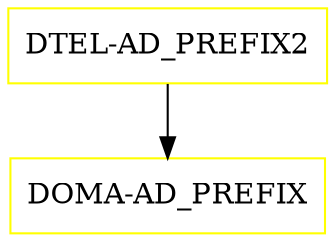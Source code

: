 digraph G {
  "DTEL-AD_PREFIX2" [shape=box,color=yellow];
  "DOMA-AD_PREFIX" [shape=box,color=yellow,URL="./DOMA_AD_PREFIX.html"];
  "DTEL-AD_PREFIX2" -> "DOMA-AD_PREFIX";
}
